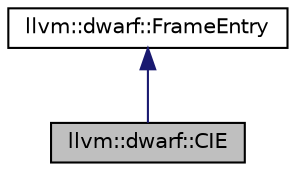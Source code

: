 digraph "llvm::dwarf::CIE"
{
 // LATEX_PDF_SIZE
  bgcolor="transparent";
  edge [fontname="Helvetica",fontsize="10",labelfontname="Helvetica",labelfontsize="10"];
  node [fontname="Helvetica",fontsize="10",shape="box"];
  Node1 [label="llvm::dwarf::CIE",height=0.2,width=0.4,color="black", fillcolor="grey75", style="filled", fontcolor="black",tooltip="DWARF Common Information Entry (CIE)"];
  Node2 -> Node1 [dir="back",color="midnightblue",fontsize="10",style="solid",fontname="Helvetica"];
  Node2 [label="llvm::dwarf::FrameEntry",height=0.2,width=0.4,color="black",URL="$classllvm_1_1dwarf_1_1FrameEntry.html",tooltip="An entry in either debug_frame or eh_frame."];
}
